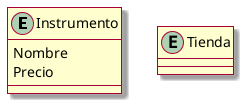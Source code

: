 @startuml
skin rose

 entity Instrumento
 Instrumento : Nombre
 Instrumento : Precio

 entity Tienda



@enduml